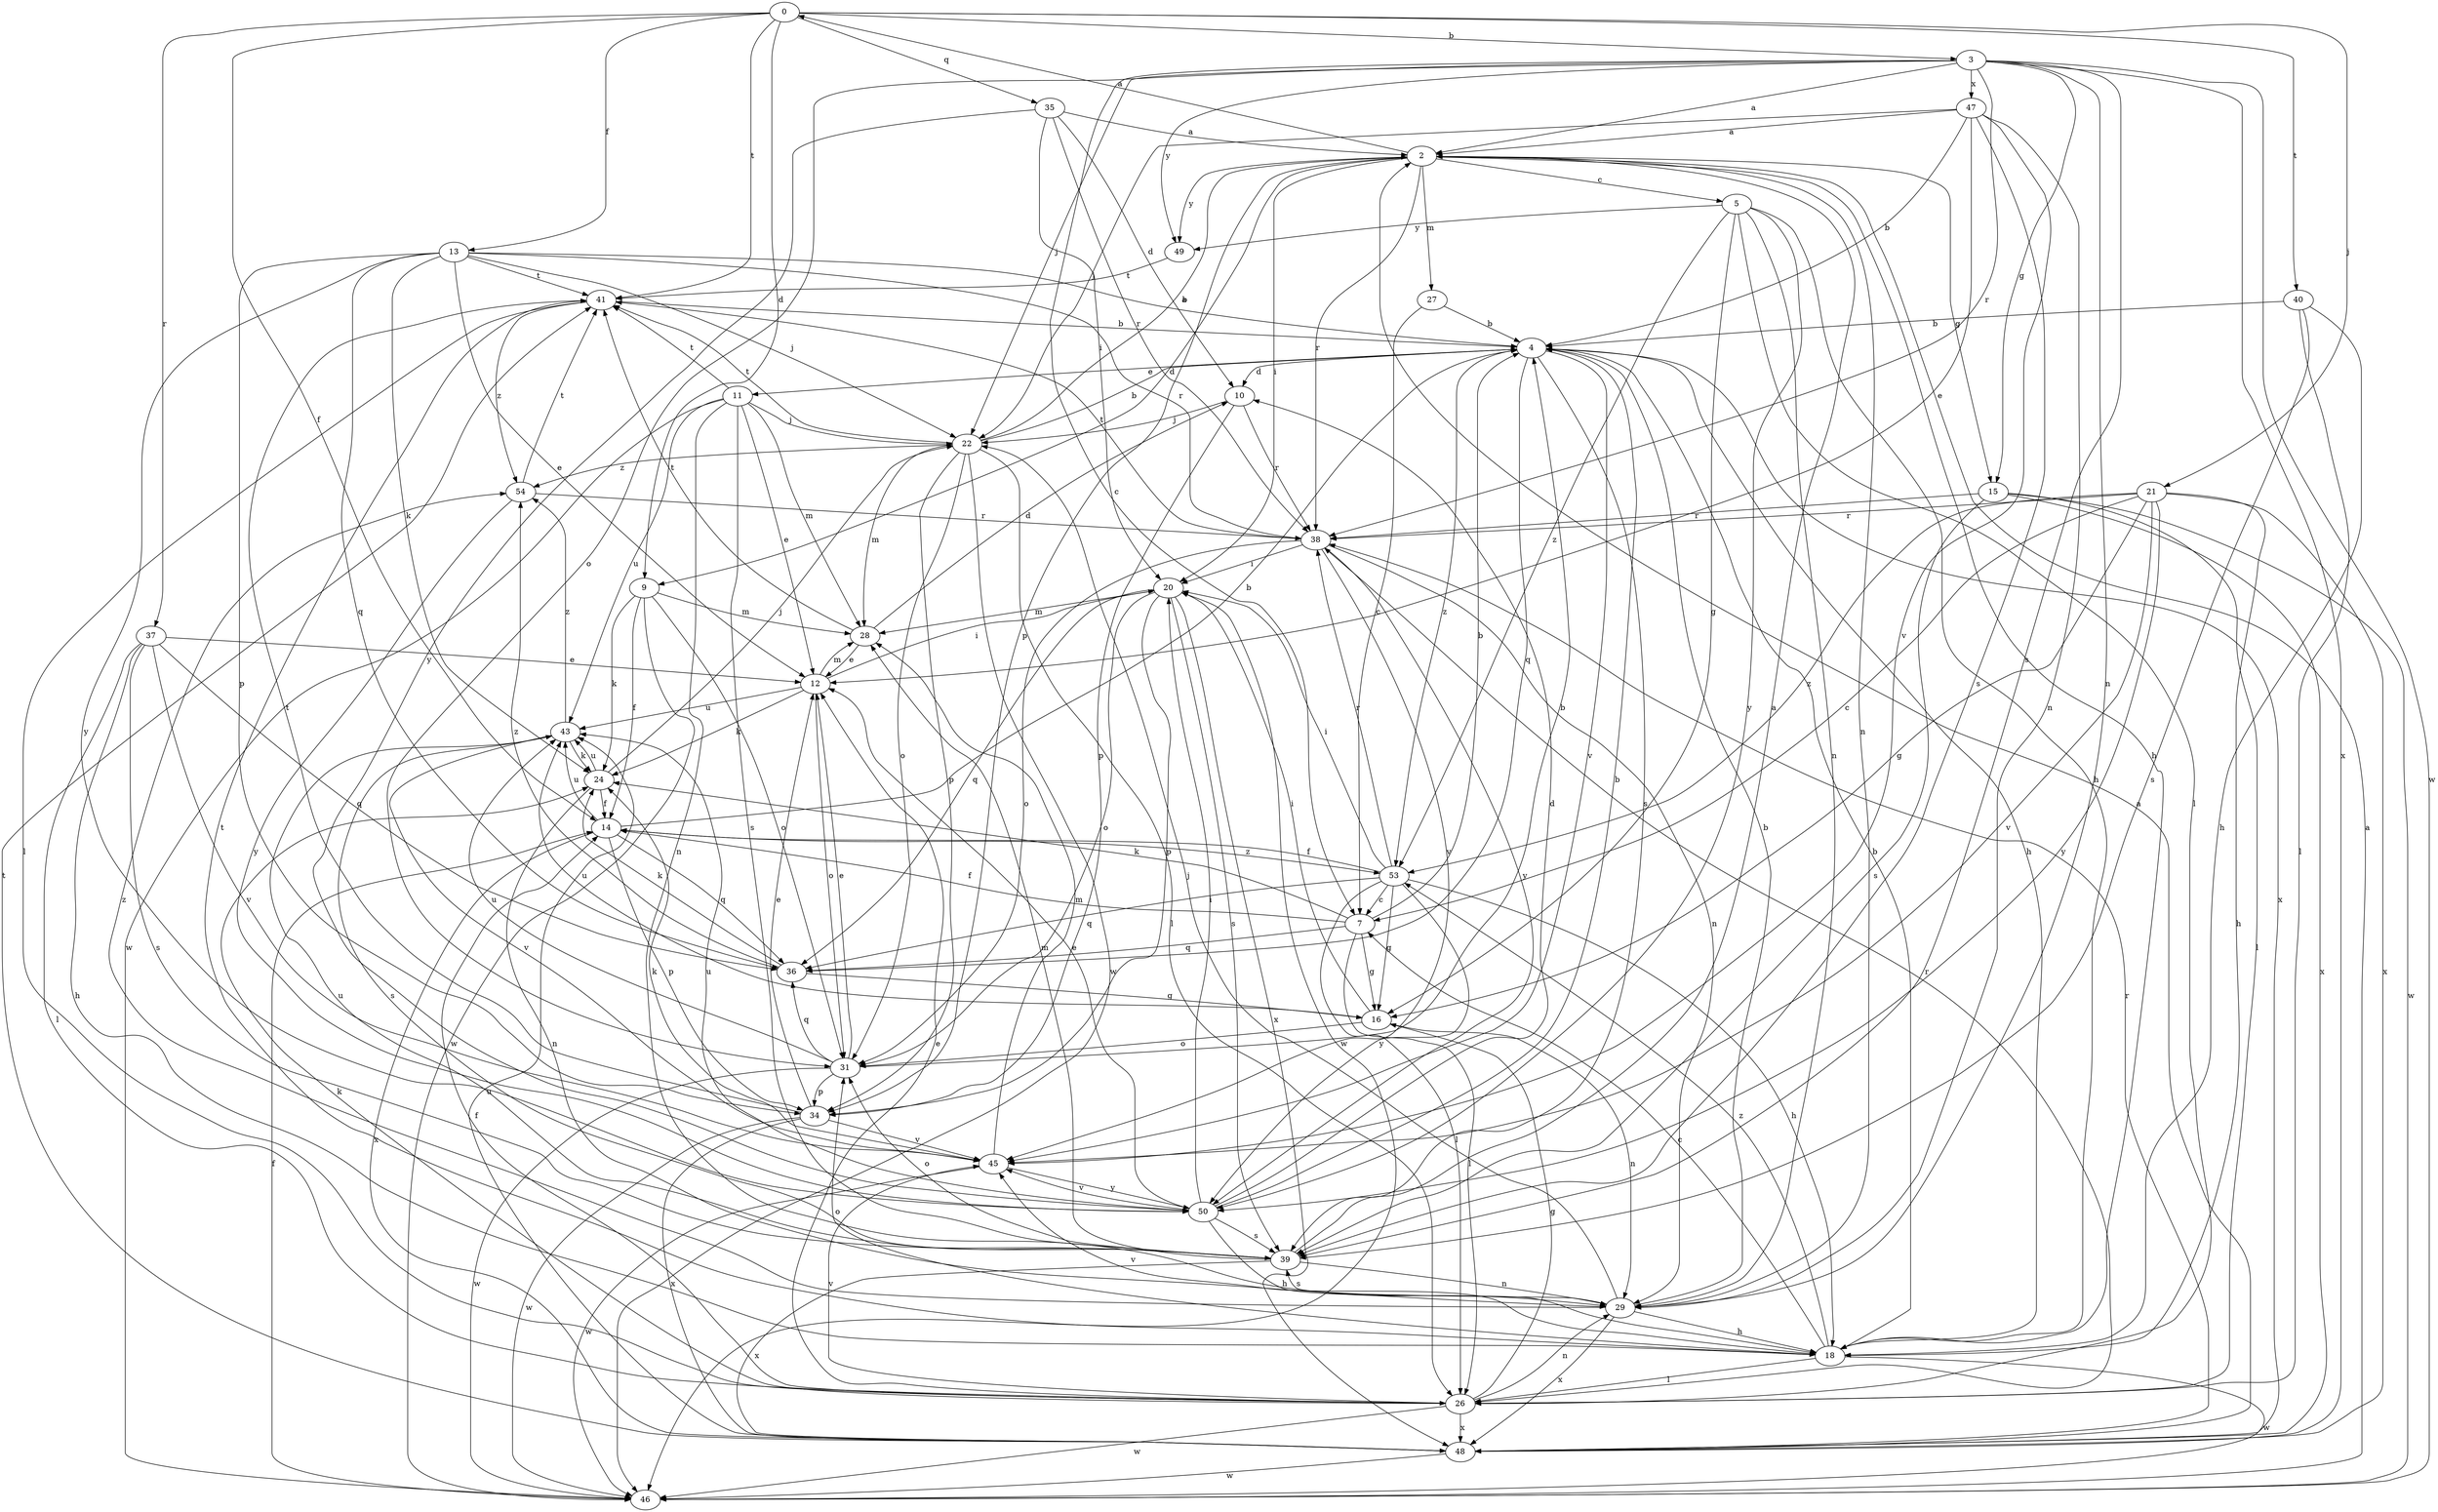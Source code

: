 strict digraph  {
0;
2;
3;
4;
5;
7;
9;
10;
11;
12;
13;
14;
15;
16;
18;
20;
21;
22;
24;
26;
27;
28;
29;
31;
34;
35;
36;
37;
38;
39;
40;
41;
43;
45;
46;
47;
48;
49;
50;
53;
54;
0 -> 3  [label=b];
0 -> 9  [label=d];
0 -> 13  [label=f];
0 -> 14  [label=f];
0 -> 21  [label=j];
0 -> 35  [label=q];
0 -> 37  [label=r];
0 -> 40  [label=t];
0 -> 41  [label=t];
2 -> 0  [label=a];
2 -> 5  [label=c];
2 -> 9  [label=d];
2 -> 15  [label=g];
2 -> 18  [label=h];
2 -> 20  [label=i];
2 -> 27  [label=m];
2 -> 29  [label=n];
2 -> 34  [label=p];
2 -> 38  [label=r];
2 -> 49  [label=y];
3 -> 2  [label=a];
3 -> 7  [label=c];
3 -> 15  [label=g];
3 -> 22  [label=j];
3 -> 29  [label=n];
3 -> 31  [label=o];
3 -> 38  [label=r];
3 -> 39  [label=s];
3 -> 46  [label=w];
3 -> 47  [label=x];
3 -> 48  [label=x];
3 -> 49  [label=y];
4 -> 10  [label=d];
4 -> 11  [label=e];
4 -> 18  [label=h];
4 -> 36  [label=q];
4 -> 39  [label=s];
4 -> 45  [label=v];
4 -> 48  [label=x];
4 -> 53  [label=z];
5 -> 16  [label=g];
5 -> 18  [label=h];
5 -> 26  [label=l];
5 -> 29  [label=n];
5 -> 49  [label=y];
5 -> 50  [label=y];
5 -> 53  [label=z];
7 -> 4  [label=b];
7 -> 14  [label=f];
7 -> 16  [label=g];
7 -> 24  [label=k];
7 -> 26  [label=l];
7 -> 36  [label=q];
9 -> 14  [label=f];
9 -> 24  [label=k];
9 -> 28  [label=m];
9 -> 31  [label=o];
9 -> 46  [label=w];
10 -> 22  [label=j];
10 -> 34  [label=p];
10 -> 38  [label=r];
11 -> 12  [label=e];
11 -> 22  [label=j];
11 -> 28  [label=m];
11 -> 29  [label=n];
11 -> 39  [label=s];
11 -> 41  [label=t];
11 -> 43  [label=u];
11 -> 46  [label=w];
12 -> 20  [label=i];
12 -> 24  [label=k];
12 -> 28  [label=m];
12 -> 31  [label=o];
12 -> 43  [label=u];
13 -> 4  [label=b];
13 -> 12  [label=e];
13 -> 22  [label=j];
13 -> 24  [label=k];
13 -> 34  [label=p];
13 -> 36  [label=q];
13 -> 38  [label=r];
13 -> 41  [label=t];
13 -> 50  [label=y];
14 -> 4  [label=b];
14 -> 34  [label=p];
14 -> 36  [label=q];
14 -> 43  [label=u];
14 -> 48  [label=x];
14 -> 53  [label=z];
15 -> 26  [label=l];
15 -> 38  [label=r];
15 -> 39  [label=s];
15 -> 46  [label=w];
15 -> 48  [label=x];
16 -> 20  [label=i];
16 -> 29  [label=n];
16 -> 31  [label=o];
16 -> 43  [label=u];
18 -> 4  [label=b];
18 -> 7  [label=c];
18 -> 26  [label=l];
18 -> 31  [label=o];
18 -> 41  [label=t];
18 -> 45  [label=v];
18 -> 46  [label=w];
18 -> 53  [label=z];
20 -> 28  [label=m];
20 -> 31  [label=o];
20 -> 34  [label=p];
20 -> 36  [label=q];
20 -> 39  [label=s];
20 -> 46  [label=w];
20 -> 48  [label=x];
21 -> 7  [label=c];
21 -> 16  [label=g];
21 -> 18  [label=h];
21 -> 38  [label=r];
21 -> 45  [label=v];
21 -> 48  [label=x];
21 -> 50  [label=y];
21 -> 53  [label=z];
22 -> 2  [label=a];
22 -> 4  [label=b];
22 -> 26  [label=l];
22 -> 28  [label=m];
22 -> 31  [label=o];
22 -> 34  [label=p];
22 -> 41  [label=t];
22 -> 46  [label=w];
22 -> 54  [label=z];
24 -> 14  [label=f];
24 -> 22  [label=j];
24 -> 29  [label=n];
24 -> 43  [label=u];
26 -> 12  [label=e];
26 -> 14  [label=f];
26 -> 16  [label=g];
26 -> 24  [label=k];
26 -> 29  [label=n];
26 -> 38  [label=r];
26 -> 45  [label=v];
26 -> 46  [label=w];
26 -> 48  [label=x];
27 -> 4  [label=b];
27 -> 7  [label=c];
28 -> 10  [label=d];
28 -> 12  [label=e];
28 -> 41  [label=t];
29 -> 4  [label=b];
29 -> 18  [label=h];
29 -> 22  [label=j];
29 -> 39  [label=s];
29 -> 48  [label=x];
29 -> 54  [label=z];
31 -> 4  [label=b];
31 -> 12  [label=e];
31 -> 34  [label=p];
31 -> 36  [label=q];
31 -> 43  [label=u];
31 -> 46  [label=w];
34 -> 12  [label=e];
34 -> 41  [label=t];
34 -> 45  [label=v];
34 -> 46  [label=w];
34 -> 48  [label=x];
35 -> 2  [label=a];
35 -> 10  [label=d];
35 -> 20  [label=i];
35 -> 38  [label=r];
35 -> 50  [label=y];
36 -> 16  [label=g];
36 -> 24  [label=k];
36 -> 54  [label=z];
37 -> 12  [label=e];
37 -> 18  [label=h];
37 -> 26  [label=l];
37 -> 36  [label=q];
37 -> 39  [label=s];
37 -> 45  [label=v];
38 -> 20  [label=i];
38 -> 29  [label=n];
38 -> 31  [label=o];
38 -> 41  [label=t];
38 -> 45  [label=v];
38 -> 50  [label=y];
39 -> 2  [label=a];
39 -> 28  [label=m];
39 -> 29  [label=n];
39 -> 31  [label=o];
39 -> 43  [label=u];
39 -> 48  [label=x];
40 -> 4  [label=b];
40 -> 18  [label=h];
40 -> 26  [label=l];
40 -> 39  [label=s];
41 -> 4  [label=b];
41 -> 26  [label=l];
41 -> 54  [label=z];
43 -> 24  [label=k];
43 -> 39  [label=s];
43 -> 45  [label=v];
43 -> 54  [label=z];
45 -> 24  [label=k];
45 -> 28  [label=m];
45 -> 46  [label=w];
45 -> 50  [label=y];
46 -> 2  [label=a];
46 -> 14  [label=f];
47 -> 2  [label=a];
47 -> 4  [label=b];
47 -> 12  [label=e];
47 -> 22  [label=j];
47 -> 29  [label=n];
47 -> 39  [label=s];
47 -> 45  [label=v];
48 -> 2  [label=a];
48 -> 38  [label=r];
48 -> 41  [label=t];
48 -> 43  [label=u];
48 -> 46  [label=w];
49 -> 41  [label=t];
50 -> 4  [label=b];
50 -> 10  [label=d];
50 -> 12  [label=e];
50 -> 18  [label=h];
50 -> 20  [label=i];
50 -> 39  [label=s];
50 -> 43  [label=u];
50 -> 45  [label=v];
53 -> 7  [label=c];
53 -> 14  [label=f];
53 -> 16  [label=g];
53 -> 18  [label=h];
53 -> 20  [label=i];
53 -> 26  [label=l];
53 -> 36  [label=q];
53 -> 38  [label=r];
53 -> 50  [label=y];
54 -> 38  [label=r];
54 -> 41  [label=t];
54 -> 50  [label=y];
}
